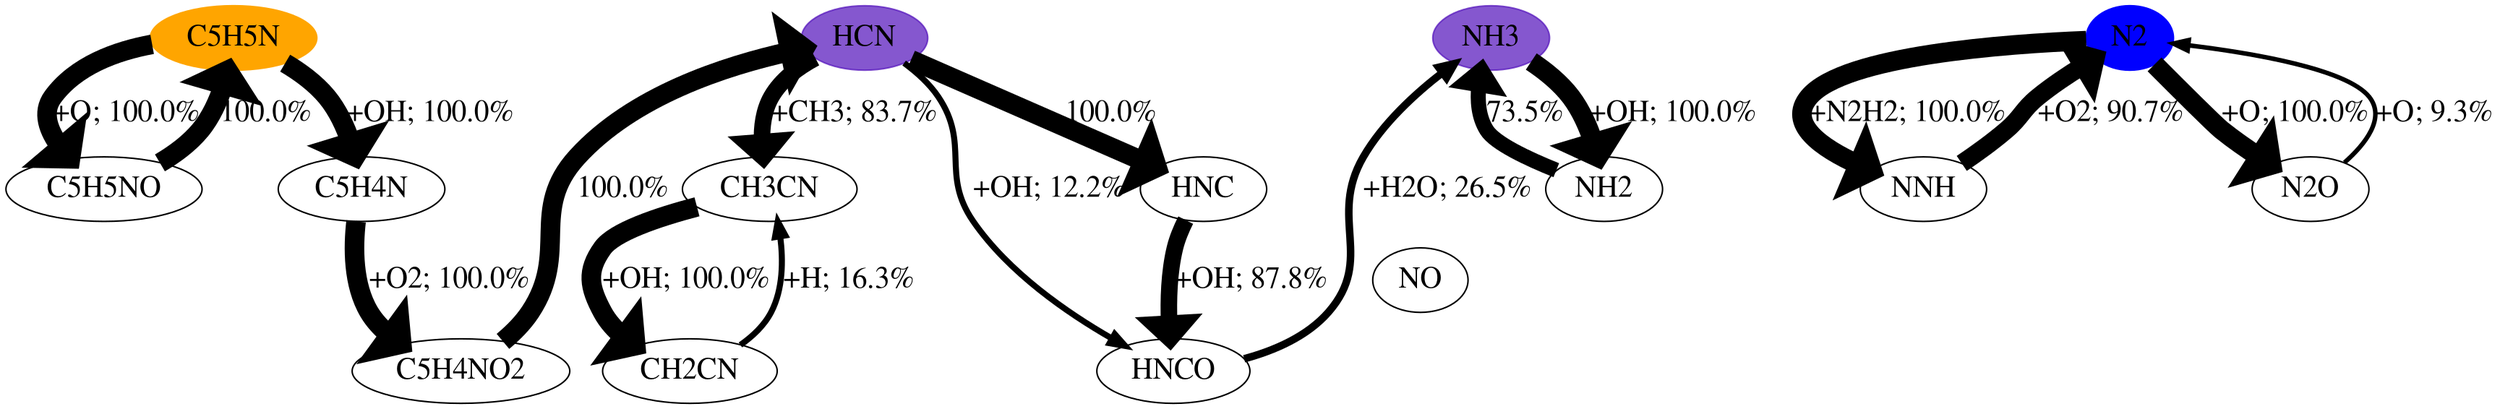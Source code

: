 digraph {
    graph [b="0,0,1558,558", rankdir=TB, center=true];
	C5H5N -> C5H4N [label="+OH; 100.0%" fontcolor=black fontname=Times fontsize=20 penwidth=13]
	C5H5N -> C5H5NO [label="+O; 100.0%" fontcolor=black fontname=Times fontsize=20 penwidth=13]
	HCN -> HNC [label="100.0%" fontcolor=black fontname=Times fontsize=20 penwidth=13]
	HCN -> HNCO [label="+OH; 12.2%" fontcolor=black fontname=Times fontsize=20 penwidth=4]
	HCN -> CH3CN [label="+CH3; 83.7%" fontcolor=black fontname=Times fontsize=20 penwidth=11]
	NH3 -> NH2 [label="+OH; 100.0%" fontcolor=black fontname=Times fontsize=20 penwidth=13]
	N2 -> NNH [label="+N2H2; 100.0%" fontcolor=black fontname=Times fontsize=20 penwidth=13]
	N2 -> N2O [label="+O; 100.0%" fontcolor=black fontname=Times fontsize=20 penwidth=13]
	C5H4N -> C5H4NO2 [label="+O2; 100.0%" fontcolor=black fontname=Times fontsize=20 penwidth=13]
	C5H5NO -> C5H5N [label="100.0%" fontcolor=black fontname=Times fontsize=20 penwidth=13]
	HNC -> HNCO [label="+OH; 87.8%" fontcolor=black fontname=Times fontsize=20 penwidth=11]
	HNCO -> NH3 [label="+H2O; 26.5%" fontcolor=black fontname=Times fontsize=20 penwidth=5]
	CH3CN -> CH2CN [label="+OH; 100.0%" fontcolor=black fontname=Times fontsize=20 penwidth=13]
	NH2 -> NH3 [label="73.5%" fontcolor=black fontname=Times fontsize=20 penwidth=10]
	NNH -> N2 [label="+O2; 90.7%" fontcolor=black fontname=Times fontsize=20 penwidth=12]
	N2O -> N2 [label="+O; 9.3%" fontcolor=black fontname=Times fontsize=20 penwidth=3]
	C5H4NO2 -> HCN [label="100.0%" fontcolor=black fontname=Times fontsize=20 penwidth=13]
	CH2CN -> CH3CN [label="+H; 16.3%" fontcolor=black fontname=Times fontsize=20 penwidth=4]
	NO [fontname=Times fontsize=20]
	C5H5N [fontname=Times fontsize=20]
	HCN [fontname=Times fontsize=20]
	NH3 [fontname=Times fontsize=20]
	N2 [fontname=Times fontsize=20]
	C5H4N [fontname=Times fontsize=20]
	C5H5NO [fontname=Times fontsize=20]
	HNC [fontname=Times fontsize=20]
	HNCO [fontname=Times fontsize=20]
	CH3CN [fontname=Times fontsize=20]
	NH2 [fontname=Times fontsize=20]
	NNH [fontname=Times fontsize=20]
	N2O [fontname=Times fontsize=20]
	C5H4NO2 [fontname=Times fontsize=20]
	CH2CN [fontname=Times fontsize=20]
	HCN [color="#500dbab1" fillcolor="#500dbab1" style=filled]
	NH3 [color="#500dbab1" fillcolor="#500dbab1" style=filled]
	C5H5N [color=orange fillcolor=orange style=filled]
	N2 [color=blue fillcolor=blue style=filled]

    {rank="source"; C5H5N,NH3,HCN,N2}
}